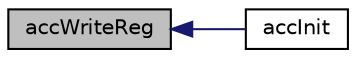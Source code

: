 digraph "accWriteReg"
{
  edge [fontname="Helvetica",fontsize="10",labelfontname="Helvetica",labelfontsize="10"];
  node [fontname="Helvetica",fontsize="10",shape=record];
  rankdir="LR";
  Node1 [label="accWriteReg",height=0.2,width=0.4,color="black", fillcolor="grey75", style="filled" fontcolor="black"];
  Node1 -> Node2 [dir="back",color="midnightblue",fontsize="10",style="solid",fontname="Helvetica"];
  Node2 [label="accInit",height=0.2,width=0.4,color="black", fillcolor="white", style="filled",URL="$cma3000d_8h.html#a15c95e99316828a110bc75337365e4d6",tooltip="Initialize SPI interface and BMA250 accelerometer. "];
}
